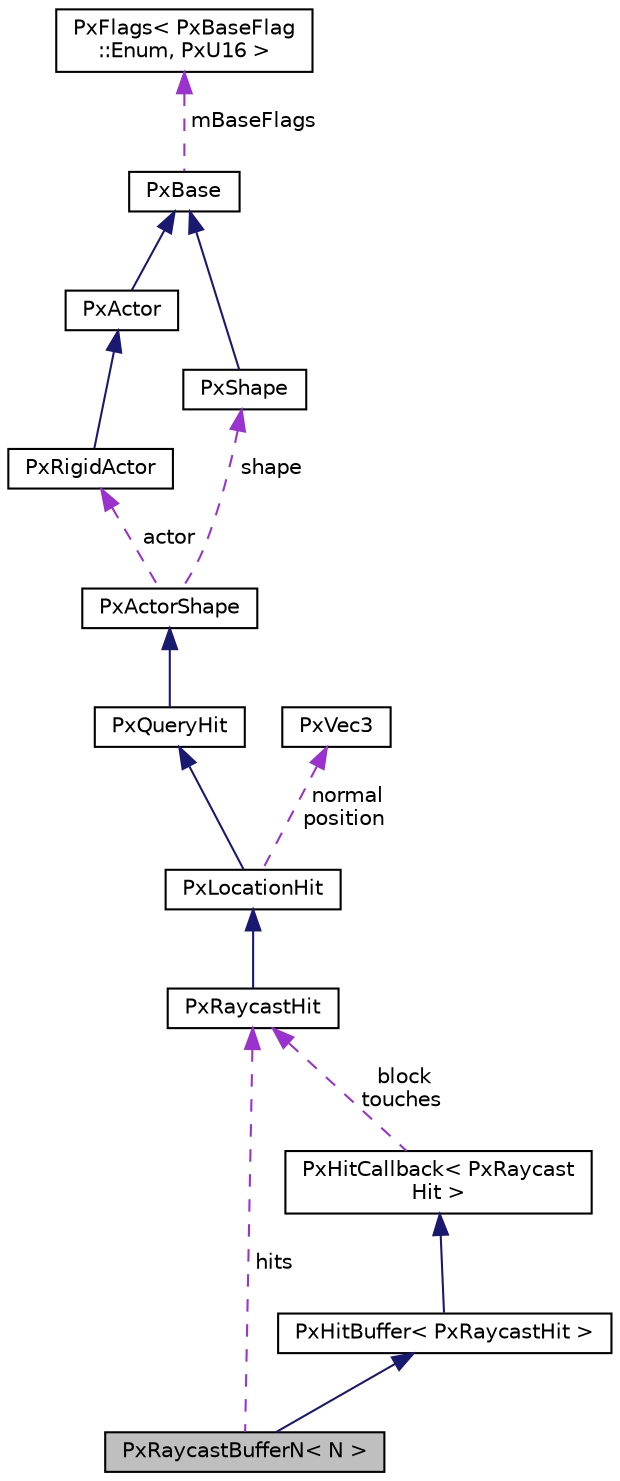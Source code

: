 digraph "PxRaycastBufferN&lt; N &gt;"
{
  edge [fontname="Helvetica",fontsize="10",labelfontname="Helvetica",labelfontsize="10"];
  node [fontname="Helvetica",fontsize="10",shape=record];
  Node3 [label="PxRaycastBufferN\< N \>",height=0.2,width=0.4,color="black", fillcolor="grey75", style="filled", fontcolor="black"];
  Node4 -> Node3 [dir="back",color="midnightblue",fontsize="10",style="solid",fontname="Helvetica"];
  Node4 [label="PxHitBuffer\< PxRaycastHit \>",height=0.2,width=0.4,color="black", fillcolor="white", style="filled",URL="$structPxHitBuffer.html"];
  Node5 -> Node4 [dir="back",color="midnightblue",fontsize="10",style="solid",fontname="Helvetica"];
  Node5 [label="PxHitCallback\< PxRaycast\lHit \>",height=0.2,width=0.4,color="black", fillcolor="white", style="filled",URL="$structPxHitCallback.html"];
  Node6 -> Node5 [dir="back",color="darkorchid3",fontsize="10",style="dashed",label=" block\ntouches" ,fontname="Helvetica"];
  Node6 [label="PxRaycastHit",height=0.2,width=0.4,color="black", fillcolor="white", style="filled",URL="$structPxRaycastHit.html",tooltip="Stores results of raycast queries. "];
  Node7 -> Node6 [dir="back",color="midnightblue",fontsize="10",style="solid",fontname="Helvetica"];
  Node7 [label="PxLocationHit",height=0.2,width=0.4,color="black", fillcolor="white", style="filled",URL="$structPxLocationHit.html",tooltip="Scene query hit information for raycasts and sweeps returning hit position and normal information..."];
  Node8 -> Node7 [dir="back",color="midnightblue",fontsize="10",style="solid",fontname="Helvetica"];
  Node8 [label="PxQueryHit",height=0.2,width=0.4,color="black", fillcolor="white", style="filled",URL="$structPxQueryHit.html",tooltip="Scene query hit information. "];
  Node9 -> Node8 [dir="back",color="midnightblue",fontsize="10",style="solid",fontname="Helvetica"];
  Node9 [label="PxActorShape",height=0.2,width=0.4,color="black", fillcolor="white", style="filled",URL="$structPxActorShape.html",tooltip="collection of set bits defined in PxHitFlag. "];
  Node10 -> Node9 [dir="back",color="darkorchid3",fontsize="10",style="dashed",label=" actor" ,fontname="Helvetica"];
  Node10 [label="PxRigidActor",height=0.2,width=0.4,color="black", fillcolor="white", style="filled",URL="$classPxRigidActor.html",tooltip="PxRigidActor represents a base class shared between dynamic and static rigid bodies in the physics SD..."];
  Node11 -> Node10 [dir="back",color="midnightblue",fontsize="10",style="solid",fontname="Helvetica"];
  Node11 [label="PxActor",height=0.2,width=0.4,color="black", fillcolor="white", style="filled",URL="$classPxActor.html",tooltip="PxActor is the base class for the main simulation objects in the physics SDK. "];
  Node12 -> Node11 [dir="back",color="midnightblue",fontsize="10",style="solid",fontname="Helvetica"];
  Node12 [label="PxBase",height=0.2,width=0.4,color="black", fillcolor="white", style="filled",URL="$classPxBase.html",tooltip="Base class for objects that can be members of a PxCollection. "];
  Node13 -> Node12 [dir="back",color="darkorchid3",fontsize="10",style="dashed",label=" mBaseFlags" ,fontname="Helvetica"];
  Node13 [label="PxFlags\< PxBaseFlag\l::Enum, PxU16 \>",height=0.2,width=0.4,color="black", fillcolor="white", style="filled",URL="$classPxFlags.html"];
  Node14 -> Node9 [dir="back",color="darkorchid3",fontsize="10",style="dashed",label=" shape" ,fontname="Helvetica"];
  Node14 [label="PxShape",height=0.2,width=0.4,color="black", fillcolor="white", style="filled",URL="$classPxShape.html",tooltip="Abstract class for collision shapes. "];
  Node12 -> Node14 [dir="back",color="midnightblue",fontsize="10",style="solid",fontname="Helvetica"];
  Node15 -> Node7 [dir="back",color="darkorchid3",fontsize="10",style="dashed",label=" normal\nposition" ,fontname="Helvetica"];
  Node15 [label="PxVec3",height=0.2,width=0.4,color="black", fillcolor="white", style="filled",URL="$classPxVec3.html",tooltip="3 Element vector class. "];
  Node6 -> Node3 [dir="back",color="darkorchid3",fontsize="10",style="dashed",label=" hits" ,fontname="Helvetica"];
}
